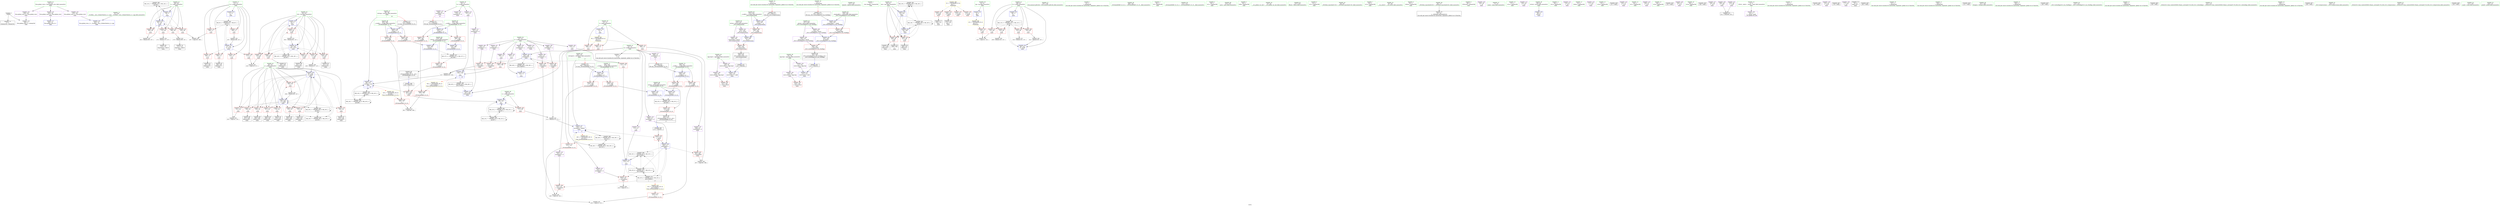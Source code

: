 digraph "SVFG" {
	label="SVFG";

	Node0x55687db0bb00 [shape=record,color=grey,label="{NodeID: 0\nNullPtr}"];
	Node0x55687db0bb00 -> Node0x55687db36b30[style=solid];
	Node0x55687db0bb00 -> Node0x55687db39550[style=solid];
	Node0x55687db58840 [shape=record,color=black,label="{NodeID: 360\nMR_14V_2 = PHI(MR_14V_4, MR_14V_1, )\npts\{89 \}\n}"];
	Node0x55687db58840 -> Node0x55687db39a60[style=dashed];
	Node0x55687db38010 [shape=record,color=red,label="{NodeID: 194\n277\<--274\n\<--call59\nmain\n}"];
	Node0x55687db38010 -> Node0x55687db423c0[style=solid];
	Node0x55687db35050 [shape=record,color=purple,label="{NodeID: 111\n197\<--19\narrayidx28\<--b\nmain\n}"];
	Node0x55687db35050 -> Node0x55687db39da0[style=solid];
	Node0x55687db33200 [shape=record,color=green,label="{NodeID: 28\n13\<--14\nl\<--l_field_insensitive\nGlob }"];
	Node0x55687db33200 -> Node0x55687db3bb00[style=solid];
	Node0x55687db33200 -> Node0x55687db3bbd0[style=solid];
	Node0x55687db33200 -> Node0x55687db3bca0[style=solid];
	Node0x55687db33200 -> Node0x55687db39250[style=solid];
	Node0x55687db7c2f0 [shape=record,color=black,label="{NodeID: 471\n377 = PHI(248, )\n0th arg _ZSt3minIiERKT_S2_S2_ }"];
	Node0x55687db7c2f0 -> Node0x55687db42b10[style=solid];
	Node0x55687db397f0 [shape=record,color=blue,label="{NodeID: 222\n128\<--124\ncoerce.dive7\<--call6\nmain\n}"];
	Node0x55687db397f0 -> Node0x55687db3d6a0[style=dashed];
	Node0x55687db3b210 [shape=record,color=purple,label="{NodeID: 139\n342\<--337\n_M_mask\<--retval\n_ZSt11setiosflagsSt13_Ios_Fmtflags\n}"];
	Node0x55687db3b210 -> Node0x55687db428a0[style=solid];
	Node0x55687db35c10 [shape=record,color=green,label="{NodeID: 56\n157\<--158\nfprintf\<--fprintf_field_insensitive\n}"];
	Node0x55687db65b90 [shape=record,color=yellow,style=double,label="{NodeID: 416\n32V_1 = ENCHI(MR_32V_0)\npts\{250000 \}\nFun[_ZSt3maxIiERKT_S2_S2_]}"];
	Node0x55687db65b90 -> Node0x55687db38eb0[style=dashed];
	Node0x55687db47e30 [shape=record,color=grey,label="{NodeID: 333\n187 = Binary(186, 147, )\n}"];
	Node0x55687db47e30 -> Node0x55687db39c00[style=solid];
	Node0x55687db42d80 [shape=record,color=blue,label="{NodeID: 250\n379\<--396\nretval\<--\n_ZSt3minIiERKT_S2_S2_\n}"];
	Node0x55687db42d80 -> Node0x55687db57940[style=dashed];
	Node0x55687db3c8d0 [shape=record,color=red,label="{NodeID: 167\n216\<--92\n\<--i29\nmain\n}"];
	Node0x55687db3c8d0 -> Node0x55687db48bb0[style=solid];
	Node0x55687db374b0 [shape=record,color=black,label="{NodeID: 84\n236\<--235\nidxprom39\<--\nmain\n}"];
	Node0x55687db319e0 [shape=record,color=green,label="{NodeID: 1\n7\<--1\n__dso_handle\<--dummyObj\nGlob }"];
	Node0x55687db58d40 [shape=record,color=black,label="{NodeID: 361\nMR_16V_2 = PHI(MR_16V_8, MR_16V_1, )\npts\{91 \}\n}"];
	Node0x55687db58d40 -> Node0x55687db41e10[style=dashed];
	Node0x55687db380e0 [shape=record,color=red,label="{NodeID: 195\n285\<--284\n\<--arrayidx63\nmain\n}"];
	Node0x55687db380e0 -> Node0x55687db485b0[style=solid];
	Node0x55687db35120 [shape=record,color=purple,label="{NodeID: 112\n201\<--19\n\<--b\nmain\n}"];
	Node0x55687db35120 -> Node0x55687db41d40[style=solid];
	Node0x55687db33300 [shape=record,color=green,label="{NodeID: 29\n15\<--18\na\<--a_field_insensitive\nGlob }"];
	Node0x55687db33300 -> Node0x55687db34830[style=solid];
	Node0x55687db33300 -> Node0x55687db34900[style=solid];
	Node0x55687db33300 -> Node0x55687db349d0[style=solid];
	Node0x55687db33300 -> Node0x55687db34aa0[style=solid];
	Node0x55687db33300 -> Node0x55687db34b70[style=solid];
	Node0x55687db33300 -> Node0x55687db34c40[style=solid];
	Node0x55687db33300 -> Node0x55687db34d10[style=solid];
	Node0x55687db33300 -> Node0x55687db34de0[style=solid];
	Node0x55687db33300 -> Node0x55687db34eb0[style=solid];
	Node0x55687db7c430 [shape=record,color=black,label="{NodeID: 472\n378 = PHI(98, )\n1st arg _ZSt3minIiERKT_S2_S2_ }"];
	Node0x55687db7c430 -> Node0x55687db42be0[style=solid];
	Node0x55687db3fc30 [shape=record,color=yellow,style=double,label="{NodeID: 389\n2V_1 = ENCHI(MR_2V_0)\npts\{1 \}\nFun[main]}"];
	Node0x55687db3fc30 -> Node0x55687db3bd70[style=dashed];
	Node0x55687db3fc30 -> Node0x55687db3be40[style=dashed];
	Node0x55687db3fc30 -> Node0x55687db3bf10[style=dashed];
	Node0x55687db3fc30 -> Node0x55687db3bfe0[style=dashed];
	Node0x55687db398c0 [shape=record,color=blue,label="{NodeID: 223\n86\<--9\nii\<--\nmain\n}"];
	Node0x55687db398c0 -> Node0x55687db58340[style=dashed];
	Node0x55687db3b2e0 [shape=record,color=purple,label="{NodeID: 140\n345\<--337\ncoerce.dive\<--retval\n_ZSt11setiosflagsSt13_Ios_Fmtflags\n}"];
	Node0x55687db3b2e0 -> Node0x55687db38280[style=solid];
	Node0x55687db35d10 [shape=record,color=green,label="{NodeID: 57\n207\<--208\nllvm.memset.p0i8.i64\<--llvm.memset.p0i8.i64_field_insensitive\n}"];
	Node0x55687db47fb0 [shape=record,color=grey,label="{NodeID: 334\n167 = cmp(165, 166, )\n}"];
	Node0x55687db42e50 [shape=record,color=blue,label="{NodeID: 251\n406\<--402\n__a.addr\<--__a\n_ZSt3maxIiERKT_S2_S2_\n}"];
	Node0x55687db42e50 -> Node0x55687db38b70[style=dashed];
	Node0x55687db42e50 -> Node0x55687db38c40[style=dashed];
	Node0x55687db3c9a0 [shape=record,color=red,label="{NodeID: 168\n220\<--92\n\<--i29\nmain\n}"];
	Node0x55687db3c9a0 -> Node0x55687db373e0[style=solid];
	Node0x55687db37580 [shape=record,color=black,label="{NodeID: 85\n240\<--239\nidxprom41\<--\nmain\n}"];
	Node0x55687db31a70 [shape=record,color=green,label="{NodeID: 2\n9\<--1\n\<--dummyObj\nCan only get source location for instruction, argument, global var or function.}"];
	Node0x55687db59240 [shape=record,color=black,label="{NodeID: 362\nMR_18V_2 = PHI(MR_18V_4, MR_18V_1, )\npts\{93 \}\n}"];
	Node0x55687db59240 -> Node0x55687db41fb0[style=dashed];
	Node0x55687db381b0 [shape=record,color=red,label="{NodeID: 196\n343\<--339\n\<--__mask.addr\n_ZSt11setiosflagsSt13_Ios_Fmtflags\n}"];
	Node0x55687db381b0 -> Node0x55687db428a0[style=solid];
	Node0x55687db351f0 [shape=record,color=purple,label="{NodeID: 113\n248\<--19\narrayidx47\<--b\nmain\n|{<s0>16}}"];
	Node0x55687db351f0:s0 -> Node0x55687db7c2f0[style=solid,color=red];
	Node0x55687db33400 [shape=record,color=green,label="{NodeID: 30\n19\<--21\nb\<--b_field_insensitive\nGlob }"];
	Node0x55687db33400 -> Node0x55687db34f80[style=solid];
	Node0x55687db33400 -> Node0x55687db35050[style=solid];
	Node0x55687db33400 -> Node0x55687db35120[style=solid];
	Node0x55687db33400 -> Node0x55687db351f0[style=solid];
	Node0x55687db7c570 [shape=record,color=black,label="{NodeID: 473\n402 = PHI(266, )\n0th arg _ZSt3maxIiERKT_S2_S2_ }"];
	Node0x55687db7c570 -> Node0x55687db42e50[style=solid];
	Node0x55687db63c70 [shape=record,color=yellow,style=double,label="{NodeID: 390\n4V_1 = ENCHI(MR_4V_0)\npts\{10 \}\nFun[main]}"];
	Node0x55687db63c70 -> Node0x55687db3b550[style=dashed];
	Node0x55687db39990 [shape=record,color=blue,label="{NodeID: 224\n161\<--9\n\<--\nmain\n}"];
	Node0x55687db39990 -> Node0x55687db39cd0[style=dashed];
	Node0x55687db3b3b0 [shape=record,color=purple,label="{NodeID: 141\n355\<--350\n_M_n\<--retval\n_ZSt12setprecisioni\n}"];
	Node0x55687db3b3b0 -> Node0x55687db42a40[style=solid];
	Node0x55687db35e10 [shape=record,color=green,label="{NodeID: 58\n260\<--261\n_ZSt3minIiERKT_S2_S2_\<--_ZSt3minIiERKT_S2_S2__field_insensitive\n}"];
	Node0x55687db48130 [shape=record,color=grey,label="{NodeID: 335\n233 = cmp(231, 232, )\n}"];
	Node0x55687db42f20 [shape=record,color=blue,label="{NodeID: 252\n408\<--403\n__b.addr\<--__b\n_ZSt3maxIiERKT_S2_S2_\n}"];
	Node0x55687db42f20 -> Node0x55687db38d10[style=dashed];
	Node0x55687db42f20 -> Node0x55687db38de0[style=dashed];
	Node0x55687db3ca70 [shape=record,color=red,label="{NodeID: 169\n227\<--92\n\<--i29\nmain\n}"];
	Node0x55687db3ca70 -> Node0x55687db47830[style=solid];
	Node0x55687db37650 [shape=record,color=black,label="{NodeID: 86\n247\<--246\nidxprom46\<--\nmain\n}"];
	Node0x55687db31400 [shape=record,color=green,label="{NodeID: 3\n26\<--1\n.str\<--dummyObj\nGlob }"];
	Node0x55687db59740 [shape=record,color=black,label="{NodeID: 363\nMR_20V_2 = PHI(MR_20V_8, MR_20V_1, )\npts\{95 \}\n}"];
	Node0x55687db59740 -> Node0x55687db42080[style=dashed];
	Node0x55687db59740 -> Node0x55687db59740[style=dashed];
	Node0x55687db59740 -> Node0x55687db5f640[style=dashed];
	Node0x55687db38280 [shape=record,color=red,label="{NodeID: 197\n346\<--345\n\<--coerce.dive\n_ZSt11setiosflagsSt13_Ios_Fmtflags\n}"];
	Node0x55687db38280 -> Node0x55687db34420[style=solid];
	Node0x55687db352c0 [shape=record,color=purple,label="{NodeID: 114\n212\<--22\n\<--d\nmain\n}"];
	Node0x55687db352c0 -> Node0x55687db41ee0[style=solid];
	Node0x55687db33500 [shape=record,color=green,label="{NodeID: 31\n22\<--25\nd\<--d_field_insensitive\nGlob }"];
	Node0x55687db33500 -> Node0x55687db36d00[style=solid];
	Node0x55687db33500 -> Node0x55687db352c0[style=solid];
	Node0x55687db33500 -> Node0x55687db35390[style=solid];
	Node0x55687db33500 -> Node0x55687db39ed0[style=solid];
	Node0x55687db33500 -> Node0x55687db39fa0[style=solid];
	Node0x55687db33500 -> Node0x55687db3a070[style=solid];
	Node0x55687db33500 -> Node0x55687db3a140[style=solid];
	Node0x55687db7c6b0 [shape=record,color=black,label="{NodeID: 474\n403 = PHI(100, )\n1st arg _ZSt3maxIiERKT_S2_S2_ }"];
	Node0x55687db7c6b0 -> Node0x55687db42f20[style=solid];
	Node0x55687db39a60 [shape=record,color=blue,label="{NodeID: 225\n88\<--9\ni\<--\nmain\n}"];
	Node0x55687db39a60 -> Node0x55687db3c3f0[style=dashed];
	Node0x55687db39a60 -> Node0x55687db3c4c0[style=dashed];
	Node0x55687db39a60 -> Node0x55687db3c590[style=dashed];
	Node0x55687db39a60 -> Node0x55687db3c660[style=dashed];
	Node0x55687db39a60 -> Node0x55687db39b30[style=dashed];
	Node0x55687db39a60 -> Node0x55687db58840[style=dashed];
	Node0x55687db3b480 [shape=record,color=purple,label="{NodeID: 142\n358\<--350\ncoerce.dive\<--retval\n_ZSt12setprecisioni\n}"];
	Node0x55687db3b480 -> Node0x55687db38420[style=solid];
	Node0x55687db35f10 [shape=record,color=green,label="{NodeID: 59\n275\<--276\n_ZSt3maxIiERKT_S2_S2_\<--_ZSt3maxIiERKT_S2_S2__field_insensitive\n}"];
	Node0x55687db482b0 [shape=record,color=grey,label="{NodeID: 336\n143 = cmp(141, 142, )\n}"];
	Node0x55687db42ff0 [shape=record,color=blue,label="{NodeID: 253\n404\<--418\nretval\<--\n_ZSt3maxIiERKT_S2_S2_\n}"];
	Node0x55687db42ff0 -> Node0x55687db56b40[style=dashed];
	Node0x55687db3cb40 [shape=record,color=red,label="{NodeID: 170\n239\<--92\n\<--i29\nmain\n}"];
	Node0x55687db3cb40 -> Node0x55687db37580[style=solid];
	Node0x55687db37720 [shape=record,color=black,label="{NodeID: 87\n250\<--249\nidxprom48\<--\nmain\n}"];
	Node0x55687db31490 [shape=record,color=green,label="{NodeID: 4\n28\<--1\n.str.1\<--dummyObj\nGlob }"];
	Node0x55687db59c40 [shape=record,color=black,label="{NodeID: 364\nMR_22V_2 = PHI(MR_22V_8, MR_22V_1, )\npts\{97 \}\n}"];
	Node0x55687db59c40 -> Node0x55687db42220[style=dashed];
	Node0x55687db59c40 -> Node0x55687db59c40[style=dashed];
	Node0x55687db59c40 -> Node0x55687db5fb40[style=dashed];
	Node0x55687db38350 [shape=record,color=red,label="{NodeID: 198\n356\<--352\n\<--__n.addr\n_ZSt12setprecisioni\n}"];
	Node0x55687db38350 -> Node0x55687db42a40[style=solid];
	Node0x55687db35390 [shape=record,color=purple,label="{NodeID: 115\n222\<--22\narrayidx34\<--d\nmain\n}"];
	Node0x55687db35390 -> Node0x55687db3d910[style=solid];
	Node0x55687db33600 [shape=record,color=green,label="{NodeID: 32\n50\<--54\nllvm.global_ctors\<--llvm.global_ctors_field_insensitive\nGlob }"];
	Node0x55687db33600 -> Node0x55687db3abd0[style=solid];
	Node0x55687db33600 -> Node0x55687db3acd0[style=solid];
	Node0x55687db33600 -> Node0x55687db3add0[style=solid];
	Node0x55687db7c7f0 [shape=record,color=black,label="{NodeID: 475\n336 = PHI(114, )\n0th arg _ZSt11setiosflagsSt13_Ios_Fmtflags }"];
	Node0x55687db7c7f0 -> Node0x55687db427d0[style=solid];
	Node0x55687db63e30 [shape=record,color=yellow,style=double,label="{NodeID: 392\n8V_1 = ENCHI(MR_8V_0)\npts\{14 \}\nFun[main]}"];
	Node0x55687db63e30 -> Node0x55687db3bb00[style=dashed];
	Node0x55687db63e30 -> Node0x55687db3bbd0[style=dashed];
	Node0x55687db63e30 -> Node0x55687db3bca0[style=dashed];
	Node0x55687db39b30 [shape=record,color=blue,label="{NodeID: 226\n88\<--181\ni\<--inc\nmain\n}"];
	Node0x55687db39b30 -> Node0x55687db3c3f0[style=dashed];
	Node0x55687db39b30 -> Node0x55687db3c4c0[style=dashed];
	Node0x55687db39b30 -> Node0x55687db3c590[style=dashed];
	Node0x55687db39b30 -> Node0x55687db3c660[style=dashed];
	Node0x55687db39b30 -> Node0x55687db39b30[style=dashed];
	Node0x55687db39b30 -> Node0x55687db58840[style=dashed];
	Node0x55687db3b550 [shape=record,color=red,label="{NodeID: 143\n142\<--8\n\<--qq\nmain\n}"];
	Node0x55687db3b550 -> Node0x55687db482b0[style=solid];
	Node0x55687db36010 [shape=record,color=green,label="{NodeID: 60\n313\<--314\nputs\<--puts_field_insensitive\n}"];
	Node0x55687db48430 [shape=record,color=grey,label="{NodeID: 337\n391 = cmp(388, 390, )\n}"];
	Node0x55687db430c0 [shape=record,color=blue,label="{NodeID: 254\n404\<--421\nretval\<--\n_ZSt3maxIiERKT_S2_S2_\n}"];
	Node0x55687db430c0 -> Node0x55687db56b40[style=dashed];
	Node0x55687db3cc10 [shape=record,color=red,label="{NodeID: 171\n253\<--92\n\<--i29\nmain\n}"];
	Node0x55687db3cc10 -> Node0x55687db377f0[style=solid];
	Node0x55687db377f0 [shape=record,color=black,label="{NodeID: 88\n254\<--253\nidxprom50\<--\nmain\n}"];
	Node0x55687db31520 [shape=record,color=green,label="{NodeID: 5\n30\<--1\nstdin\<--dummyObj\nGlob }"];
	Node0x55687db5a140 [shape=record,color=black,label="{NodeID: 365\nMR_24V_2 = PHI(MR_24V_8, MR_24V_1, )\npts\{99 \}\n}"];
	Node0x55687db5a140 -> Node0x55687db42150[style=dashed];
	Node0x55687db5a140 -> Node0x55687db5a140[style=dashed];
	Node0x55687db5a140 -> Node0x55687db3e130[style=dashed];
	Node0x55687db38420 [shape=record,color=red,label="{NodeID: 199\n359\<--358\n\<--coerce.dive\n_ZSt12setprecisioni\n}"];
	Node0x55687db38420 -> Node0x55687db344f0[style=solid];
	Node0x55687db39ed0 [shape=record,color=purple,label="{NodeID: 116\n241\<--22\narrayidx42\<--d\nmain\n}"];
	Node0x55687db39ed0 -> Node0x55687db3dab0[style=solid];
	Node0x55687db33700 [shape=record,color=green,label="{NodeID: 33\n55\<--56\n__cxx_global_var_init\<--__cxx_global_var_init_field_insensitive\n}"];
	Node0x55687db39c00 [shape=record,color=blue,label="{NodeID: 227\n11\<--187\nn\<--inc24\nmain\n}"];
	Node0x55687db39c00 -> Node0x55687db3b7c0[style=dashed];
	Node0x55687db39c00 -> Node0x55687db3b890[style=dashed];
	Node0x55687db39c00 -> Node0x55687db3b960[style=dashed];
	Node0x55687db39c00 -> Node0x55687db3ba30[style=dashed];
	Node0x55687db39c00 -> Node0x55687db57e40[style=dashed];
	Node0x55687db3b620 [shape=record,color=red,label="{NodeID: 144\n166\<--11\n\<--n\nmain\n}"];
	Node0x55687db3b620 -> Node0x55687db47fb0[style=solid];
	Node0x55687db36110 [shape=record,color=green,label="{NodeID: 61\n317\<--318\nfflush\<--fflush_field_insensitive\n}"];
	Node0x55687db485b0 [shape=record,color=grey,label="{NodeID: 338\n287 = cmp(285, 286, )\n}"];
	Node0x55687db3cce0 [shape=record,color=red,label="{NodeID: 172\n302\<--92\n\<--i29\nmain\n}"];
	Node0x55687db3cce0 -> Node0x55687db46db0[style=solid];
	Node0x55687db378c0 [shape=record,color=black,label="{NodeID: 89\n265\<--264\nidxprom53\<--\nmain\n}"];
	Node0x55687db315b0 [shape=record,color=green,label="{NodeID: 6\n31\<--1\n.str.2\<--dummyObj\nGlob }"];
	Node0x55687db5a640 [shape=record,color=black,label="{NodeID: 366\nMR_26V_2 = PHI(MR_26V_8, MR_26V_1, )\npts\{101 \}\n}"];
	Node0x55687db5a640 -> Node0x55687db422f0[style=dashed];
	Node0x55687db5a640 -> Node0x55687db5a640[style=dashed];
	Node0x55687db5a640 -> Node0x55687db3e630[style=dashed];
	Node0x55687db384f0 [shape=record,color=red,label="{NodeID: 200\n399\<--379\n\<--retval\n_ZSt3minIiERKT_S2_S2_\n}"];
	Node0x55687db384f0 -> Node0x55687db345c0[style=solid];
	Node0x55687db39fa0 [shape=record,color=purple,label="{NodeID: 117\n266\<--22\narrayidx54\<--d\nmain\n|{<s0>17}}"];
	Node0x55687db39fa0:s0 -> Node0x55687db7c570[style=solid,color=red];
	Node0x55687db33800 [shape=record,color=green,label="{NodeID: 34\n59\<--60\n_ZNSt8ios_base4InitC1Ev\<--_ZNSt8ios_base4InitC1Ev_field_insensitive\n}"];
	Node0x55687db39cd0 [shape=record,color=blue,label="{NodeID: 228\n192\<--189\narrayidx26\<--\nmain\n}"];
	Node0x55687db39cd0 -> Node0x55687db3d770[style=dashed];
	Node0x55687db39cd0 -> Node0x55687db3d840[style=dashed];
	Node0x55687db39cd0 -> Node0x55687db3d9e0[style=dashed];
	Node0x55687db39cd0 -> Node0x55687db3db80[style=dashed];
	Node0x55687db39cd0 -> Node0x55687db3dc50[style=dashed];
	Node0x55687db39cd0 -> Node0x55687db37f40[style=dashed];
	Node0x55687db39cd0 -> Node0x55687db5ab40[style=dashed];
	Node0x55687db3b6f0 [shape=record,color=red,label="{NodeID: 145\n186\<--11\n\<--n\nmain\n}"];
	Node0x55687db3b6f0 -> Node0x55687db47e30[style=solid];
	Node0x55687db36210 [shape=record,color=green,label="{NodeID: 62\n337\<--338\nretval\<--retval_field_insensitive\n_ZSt11setiosflagsSt13_Ios_Fmtflags\n}"];
	Node0x55687db36210 -> Node0x55687db3b210[style=solid];
	Node0x55687db36210 -> Node0x55687db3b2e0[style=solid];
	Node0x55687db48730 [shape=record,color=grey,label="{NodeID: 339\n243 = cmp(238, 242, )\n}"];
	Node0x55687db3cdb0 [shape=record,color=red,label="{NodeID: 173\n231\<--94\n\<--j\nmain\n}"];
	Node0x55687db3cdb0 -> Node0x55687db48130[style=solid];
	Node0x55687db37990 [shape=record,color=black,label="{NodeID: 90\n268\<--267\nidxprom56\<--\nmain\n}"];
	Node0x55687db31f70 [shape=record,color=green,label="{NodeID: 7\n33\<--1\n.str.3\<--dummyObj\nGlob }"];
	Node0x55687db5ab40 [shape=record,color=black,label="{NodeID: 367\nMR_28V_2 = PHI(MR_28V_4, MR_28V_1, )\npts\{180000 \}\n}"];
	Node0x55687db5ab40 -> Node0x55687db39990[style=dashed];
	Node0x55687db385c0 [shape=record,color=red,label="{NodeID: 201\n389\<--381\n\<--__a.addr\n_ZSt3minIiERKT_S2_S2_\n}"];
	Node0x55687db385c0 -> Node0x55687db389d0[style=solid];
	Node0x55687db3a070 [shape=record,color=purple,label="{NodeID: 118\n280\<--22\narrayidx61\<--d\nmain\n}"];
	Node0x55687db3a070 -> Node0x55687db423c0[style=solid];
	Node0x55687db33900 [shape=record,color=green,label="{NodeID: 35\n65\<--66\n__cxa_atexit\<--__cxa_atexit_field_insensitive\n}"];
	Node0x55687db39da0 [shape=record,color=blue,label="{NodeID: 229\n197\<--194\narrayidx28\<--\nmain\n}"];
	Node0x55687db39da0 -> Node0x55687db41d40[style=dashed];
	Node0x55687db3b7c0 [shape=record,color=red,label="{NodeID: 146\n190\<--11\n\<--n\nmain\n}"];
	Node0x55687db3b7c0 -> Node0x55687db37240[style=solid];
	Node0x55687db362e0 [shape=record,color=green,label="{NodeID: 63\n339\<--340\n__mask.addr\<--__mask.addr_field_insensitive\n_ZSt11setiosflagsSt13_Ios_Fmtflags\n}"];
	Node0x55687db362e0 -> Node0x55687db381b0[style=solid];
	Node0x55687db362e0 -> Node0x55687db427d0[style=solid];
	Node0x55687db488b0 [shape=record,color=grey,label="{NodeID: 340\n224 = cmp(223, 9, )\n}"];
	Node0x55687db3ce80 [shape=record,color=red,label="{NodeID: 174\n235\<--94\n\<--j\nmain\n}"];
	Node0x55687db3ce80 -> Node0x55687db374b0[style=solid];
	Node0x55687db37a60 [shape=record,color=black,label="{NodeID: 91\n279\<--278\nidxprom60\<--\nmain\n}"];
	Node0x55687db32000 [shape=record,color=green,label="{NodeID: 8\n35\<--1\nstdout\<--dummyObj\nGlob }"];
	Node0x55687db5b040 [shape=record,color=black,label="{NodeID: 368\nMR_30V_2 = PHI(MR_30V_4, MR_30V_1, )\npts\{210000 \}\n}"];
	Node0x55687db5b040 -> Node0x55687db39da0[style=dashed];
	Node0x55687db38690 [shape=record,color=red,label="{NodeID: 202\n396\<--381\n\<--__a.addr\n_ZSt3minIiERKT_S2_S2_\n}"];
	Node0x55687db38690 -> Node0x55687db42d80[style=solid];
	Node0x55687db3a140 [shape=record,color=purple,label="{NodeID: 119\n284\<--22\narrayidx63\<--d\nmain\n}"];
	Node0x55687db3a140 -> Node0x55687db380e0[style=solid];
	Node0x55687db33a00 [shape=record,color=green,label="{NodeID: 36\n64\<--70\n_ZNSt8ios_base4InitD1Ev\<--_ZNSt8ios_base4InitD1Ev_field_insensitive\n}"];
	Node0x55687db33a00 -> Node0x55687db36e00[style=solid];
	Node0x55687db41d40 [shape=record,color=blue,label="{NodeID: 230\n201\<--200\n\<--\nmain\n|{|<s2>16}}"];
	Node0x55687db41d40 -> Node0x55687db37e70[style=dashed];
	Node0x55687db41d40 -> Node0x55687db5b040[style=dashed];
	Node0x55687db41d40:s2 -> Node0x55687db57690[style=dashed,color=red];
	Node0x55687db3b890 [shape=record,color=red,label="{NodeID: 147\n195\<--11\n\<--n\nmain\n}"];
	Node0x55687db3b890 -> Node0x55687db37310[style=solid];
	Node0x55687db363b0 [shape=record,color=green,label="{NodeID: 64\n350\<--351\nretval\<--retval_field_insensitive\n_ZSt12setprecisioni\n}"];
	Node0x55687db363b0 -> Node0x55687db3b3b0[style=solid];
	Node0x55687db363b0 -> Node0x55687db3b480[style=solid];
	Node0x55687db48a30 [shape=record,color=grey,label="{NodeID: 341\n416 = cmp(413, 415, )\n}"];
	Node0x55687db3cf50 [shape=record,color=red,label="{NodeID: 175\n246\<--94\n\<--j\nmain\n}"];
	Node0x55687db3cf50 -> Node0x55687db37650[style=solid];
	Node0x55687db37b30 [shape=record,color=black,label="{NodeID: 92\n283\<--282\nidxprom62\<--\nmain\n}"];
	Node0x55687db32090 [shape=record,color=green,label="{NodeID: 9\n36\<--1\n_ZSt4cout\<--dummyObj\nGlob }"];
	Node0x55687db5b540 [shape=record,color=black,label="{NodeID: 369\nMR_32V_2 = PHI(MR_32V_9, MR_32V_1, )\npts\{250000 \}\n}"];
	Node0x55687db5b540 -> Node0x55687db41ee0[style=dashed];
	Node0x55687db38760 [shape=record,color=red,label="{NodeID: 203\n387\<--383\n\<--__b.addr\n_ZSt3minIiERKT_S2_S2_\n}"];
	Node0x55687db38760 -> Node0x55687db38900[style=solid];
	Node0x55687db3a210 [shape=record,color=purple,label="{NodeID: 120\n104\<--26\n\<--.str\nmain\n}"];
	Node0x55687db33b00 [shape=record,color=green,label="{NodeID: 37\n77\<--78\nmain\<--main_field_insensitive\n}"];
	Node0x55687db41e10 [shape=record,color=blue,label="{NodeID: 231\n90\<--204\nans\<--\nmain\n}"];
	Node0x55687db41e10 -> Node0x55687db3c730[style=dashed];
	Node0x55687db41e10 -> Node0x55687db3c800[style=dashed];
	Node0x55687db41e10 -> Node0x55687db42490[style=dashed];
	Node0x55687db41e10 -> Node0x55687db58d40[style=dashed];
	Node0x55687db41e10 -> Node0x55687db5f140[style=dashed];
	Node0x55687db3b960 [shape=record,color=red,label="{NodeID: 148\n217\<--11\n\<--n\nmain\n}"];
	Node0x55687db3b960 -> Node0x55687db48bb0[style=solid];
	Node0x55687db36480 [shape=record,color=green,label="{NodeID: 65\n352\<--353\n__n.addr\<--__n.addr_field_insensitive\n_ZSt12setprecisioni\n}"];
	Node0x55687db36480 -> Node0x55687db38350[style=solid];
	Node0x55687db36480 -> Node0x55687db42970[style=solid];
	Node0x55687db48bb0 [shape=record,color=grey,label="{NodeID: 342\n218 = cmp(216, 217, )\n}"];
	Node0x55687db3d020 [shape=record,color=red,label="{NodeID: 176\n249\<--94\n\<--j\nmain\n}"];
	Node0x55687db3d020 -> Node0x55687db37720[style=solid];
	Node0x55687db37c00 [shape=record,color=black,label="{NodeID: 93\n298\<--297\ntobool70\<--\nmain\n}"];
	Node0x55687db32120 [shape=record,color=green,label="{NodeID: 10\n37\<--1\n.str.4\<--dummyObj\nGlob }"];
	Node0x55687db38830 [shape=record,color=red,label="{NodeID: 204\n393\<--383\n\<--__b.addr\n_ZSt3minIiERKT_S2_S2_\n}"];
	Node0x55687db38830 -> Node0x55687db42cb0[style=solid];
	Node0x55687db3a2e0 [shape=record,color=purple,label="{NodeID: 121\n105\<--28\n\<--.str.1\nmain\n}"];
	Node0x55687db33c00 [shape=record,color=green,label="{NodeID: 38\n80\<--81\nretval\<--retval_field_insensitive\nmain\n}"];
	Node0x55687db33c00 -> Node0x55687db39650[style=solid];
	Node0x55687db41ee0 [shape=record,color=blue,label="{NodeID: 232\n212\<--211\n\<--\nmain\n}"];
	Node0x55687db41ee0 -> Node0x55687db3d910[style=dashed];
	Node0x55687db41ee0 -> Node0x55687db5b540[style=dashed];
	Node0x55687db41ee0 -> Node0x55687db5ce40[style=dashed];
	Node0x55687db41ee0 -> Node0x55687db3eb30[style=dashed];
	Node0x55687db3ba30 [shape=record,color=red,label="{NodeID: 149\n232\<--11\n\<--n\nmain\n}"];
	Node0x55687db3ba30 -> Node0x55687db48130[style=solid];
	Node0x55687db36550 [shape=record,color=green,label="{NodeID: 66\n379\<--380\nretval\<--retval_field_insensitive\n_ZSt3minIiERKT_S2_S2_\n}"];
	Node0x55687db36550 -> Node0x55687db384f0[style=solid];
	Node0x55687db36550 -> Node0x55687db42cb0[style=solid];
	Node0x55687db36550 -> Node0x55687db42d80[style=solid];
	Node0x55687db3d0f0 [shape=record,color=red,label="{NodeID: 177\n264\<--94\n\<--j\nmain\n}"];
	Node0x55687db3d0f0 -> Node0x55687db378c0[style=solid];
	Node0x55687db37cd0 [shape=record,color=black,label="{NodeID: 94\n307\<--306\ntobool76\<--\nmain\n}"];
	Node0x55687db321b0 [shape=record,color=green,label="{NodeID: 11\n39\<--1\n.str.5\<--dummyObj\nGlob }"];
	Node0x55687db38900 [shape=record,color=red,label="{NodeID: 205\n388\<--387\n\<--\n_ZSt3minIiERKT_S2_S2_\n}"];
	Node0x55687db38900 -> Node0x55687db48430[style=solid];
	Node0x55687db3a3b0 [shape=record,color=purple,label="{NodeID: 122\n110\<--31\n\<--.str.2\nmain\n}"];
	Node0x55687db33cd0 [shape=record,color=green,label="{NodeID: 39\n82\<--83\nagg.tmp\<--agg.tmp_field_insensitive\nmain\n}"];
	Node0x55687db33cd0 -> Node0x55687db3aed0[style=solid];
	Node0x55687db33cd0 -> Node0x55687db3afa0[style=solid];
	Node0x55687db41fb0 [shape=record,color=blue,label="{NodeID: 233\n92\<--9\ni29\<--\nmain\n}"];
	Node0x55687db41fb0 -> Node0x55687db3c8d0[style=dashed];
	Node0x55687db41fb0 -> Node0x55687db3c9a0[style=dashed];
	Node0x55687db41fb0 -> Node0x55687db3ca70[style=dashed];
	Node0x55687db41fb0 -> Node0x55687db3cb40[style=dashed];
	Node0x55687db41fb0 -> Node0x55687db3cc10[style=dashed];
	Node0x55687db41fb0 -> Node0x55687db3cce0[style=dashed];
	Node0x55687db41fb0 -> Node0x55687db42630[style=dashed];
	Node0x55687db41fb0 -> Node0x55687db59240[style=dashed];
	Node0x55687db3bb00 [shape=record,color=red,label="{NodeID: 150\n189\<--13\n\<--l\nmain\n}"];
	Node0x55687db3bb00 -> Node0x55687db39cd0[style=solid];
	Node0x55687db36620 [shape=record,color=green,label="{NodeID: 67\n381\<--382\n__a.addr\<--__a.addr_field_insensitive\n_ZSt3minIiERKT_S2_S2_\n}"];
	Node0x55687db36620 -> Node0x55687db385c0[style=solid];
	Node0x55687db36620 -> Node0x55687db38690[style=solid];
	Node0x55687db36620 -> Node0x55687db42b10[style=solid];
	Node0x55687db3d1c0 [shape=record,color=red,label="{NodeID: 178\n267\<--94\n\<--j\nmain\n}"];
	Node0x55687db3d1c0 -> Node0x55687db37990[style=solid];
	Node0x55687db37da0 [shape=record,color=black,label="{NodeID: 95\n308\<--306\n\<--\nmain\n}"];
	Node0x55687db32240 [shape=record,color=green,label="{NodeID: 12\n41\<--1\nstderr\<--dummyObj\nGlob }"];
	Node0x55687db79cc0 [shape=record,color=black,label="{NodeID: 455\n113 = PHI(335, )\n}"];
	Node0x55687db79cc0 -> Node0x55687db39720[style=solid];
	Node0x55687db389d0 [shape=record,color=red,label="{NodeID: 206\n390\<--389\n\<--\n_ZSt3minIiERKT_S2_S2_\n}"];
	Node0x55687db389d0 -> Node0x55687db48430[style=solid];
	Node0x55687db3a480 [shape=record,color=purple,label="{NodeID: 123\n111\<--33\n\<--.str.3\nmain\n}"];
	Node0x55687db33da0 [shape=record,color=green,label="{NodeID: 40\n84\<--85\nagg.tmp5\<--agg.tmp5_field_insensitive\nmain\n}"];
	Node0x55687db33da0 -> Node0x55687db3b070[style=solid];
	Node0x55687db33da0 -> Node0x55687db3b140[style=solid];
	Node0x55687db42080 [shape=record,color=blue,label="{NodeID: 234\n94\<--228\nj\<--add35\nmain\n}"];
	Node0x55687db42080 -> Node0x55687db3cdb0[style=dashed];
	Node0x55687db42080 -> Node0x55687db3ce80[style=dashed];
	Node0x55687db42080 -> Node0x55687db3cf50[style=dashed];
	Node0x55687db42080 -> Node0x55687db3d020[style=dashed];
	Node0x55687db42080 -> Node0x55687db3d0f0[style=dashed];
	Node0x55687db42080 -> Node0x55687db3d1c0[style=dashed];
	Node0x55687db42080 -> Node0x55687db3d290[style=dashed];
	Node0x55687db42080 -> Node0x55687db3d360[style=dashed];
	Node0x55687db42080 -> Node0x55687db3d430[style=dashed];
	Node0x55687db42080 -> Node0x55687db42560[style=dashed];
	Node0x55687db42080 -> Node0x55687db59740[style=dashed];
	Node0x55687db42080 -> Node0x55687db5f640[style=dashed];
	Node0x55687db3bbd0 [shape=record,color=red,label="{NodeID: 151\n194\<--13\n\<--l\nmain\n}"];
	Node0x55687db3bbd0 -> Node0x55687db39da0[style=solid];
	Node0x55687db366f0 [shape=record,color=green,label="{NodeID: 68\n383\<--384\n__b.addr\<--__b.addr_field_insensitive\n_ZSt3minIiERKT_S2_S2_\n}"];
	Node0x55687db366f0 -> Node0x55687db38760[style=solid];
	Node0x55687db366f0 -> Node0x55687db38830[style=solid];
	Node0x55687db366f0 -> Node0x55687db42be0[style=solid];
	Node0x55687db3d290 [shape=record,color=red,label="{NodeID: 179\n278\<--94\n\<--j\nmain\n}"];
	Node0x55687db3d290 -> Node0x55687db37a60[style=solid];
	Node0x55687db34420 [shape=record,color=black,label="{NodeID: 96\n335\<--346\n_ZSt11setiosflagsSt13_Ios_Fmtflags_ret\<--\n_ZSt11setiosflagsSt13_Ios_Fmtflags\n|{<s0>5}}"];
	Node0x55687db34420:s0 -> Node0x55687db79cc0[style=solid,color=blue];
	Node0x55687db32300 [shape=record,color=green,label="{NodeID: 13\n42\<--1\n.str.6\<--dummyObj\nGlob }"];
	Node0x55687db79f10 [shape=record,color=black,label="{NodeID: 456\n121 = PHI()\n}"];
	Node0x55687db38aa0 [shape=record,color=red,label="{NodeID: 207\n424\<--404\n\<--retval\n_ZSt3maxIiERKT_S2_S2_\n}"];
	Node0x55687db38aa0 -> Node0x55687db34690[style=solid];
	Node0x55687db3a550 [shape=record,color=purple,label="{NodeID: 124\n135\<--37\n\<--.str.4\nmain\n}"];
	Node0x55687db33e70 [shape=record,color=green,label="{NodeID: 41\n86\<--87\nii\<--ii_field_insensitive\nmain\n}"];
	Node0x55687db33e70 -> Node0x55687db3c0b0[style=solid];
	Node0x55687db33e70 -> Node0x55687db3c180[style=solid];
	Node0x55687db33e70 -> Node0x55687db3c250[style=solid];
	Node0x55687db33e70 -> Node0x55687db3c320[style=solid];
	Node0x55687db33e70 -> Node0x55687db398c0[style=solid];
	Node0x55687db33e70 -> Node0x55687db42700[style=solid];
	Node0x55687db42150 [shape=record,color=blue,label="{NodeID: 235\n98\<--257\nref.tmp\<--sub\nmain\n|{|<s4>16}}"];
	Node0x55687db42150 -> Node0x55687db37e70[style=dashed];
	Node0x55687db42150 -> Node0x55687db42150[style=dashed];
	Node0x55687db42150 -> Node0x55687db5a140[style=dashed];
	Node0x55687db42150 -> Node0x55687db3e130[style=dashed];
	Node0x55687db42150:s4 -> Node0x55687db572e0[style=dashed,color=red];
	Node0x55687db3bca0 [shape=record,color=red,label="{NodeID: 152\n286\<--13\n\<--l\nmain\n}"];
	Node0x55687db3bca0 -> Node0x55687db485b0[style=solid];
	Node0x55687db367c0 [shape=record,color=green,label="{NodeID: 69\n404\<--405\nretval\<--retval_field_insensitive\n_ZSt3maxIiERKT_S2_S2_\n}"];
	Node0x55687db367c0 -> Node0x55687db38aa0[style=solid];
	Node0x55687db367c0 -> Node0x55687db42ff0[style=solid];
	Node0x55687db367c0 -> Node0x55687db430c0[style=solid];
	Node0x55687db3d360 [shape=record,color=red,label="{NodeID: 180\n282\<--94\n\<--j\nmain\n}"];
	Node0x55687db3d360 -> Node0x55687db37b30[style=solid];
	Node0x55687db344f0 [shape=record,color=black,label="{NodeID: 97\n348\<--359\n_ZSt12setprecisioni_ret\<--\n_ZSt12setprecisioni\n|{<s0>7}}"];
	Node0x55687db344f0:s0 -> Node0x55687db7b300[style=solid,color=blue];
	Node0x55687db32400 [shape=record,color=green,label="{NodeID: 14\n44\<--1\n.str.7\<--dummyObj\nGlob }"];
	Node0x55687db7b300 [shape=record,color=black,label="{NodeID: 457\n124 = PHI(348, )\n}"];
	Node0x55687db7b300 -> Node0x55687db397f0[style=solid];
	Node0x55687db5ce40 [shape=record,color=black,label="{NodeID: 374\nMR_32V_5 = PHI(MR_32V_6, MR_32V_4, )\npts\{250000 \}\n|{|<s5>17}}"];
	Node0x55687db5ce40 -> Node0x55687db3dab0[style=dashed];
	Node0x55687db5ce40 -> Node0x55687db38010[style=dashed];
	Node0x55687db5ce40 -> Node0x55687db423c0[style=dashed];
	Node0x55687db5ce40 -> Node0x55687db5b540[style=dashed];
	Node0x55687db5ce40 -> Node0x55687db3eb30[style=dashed];
	Node0x55687db5ce40:s5 -> Node0x55687db65b90[style=dashed,color=red];
	Node0x55687db38b70 [shape=record,color=red,label="{NodeID: 208\n412\<--406\n\<--__a.addr\n_ZSt3maxIiERKT_S2_S2_\n}"];
	Node0x55687db38b70 -> Node0x55687db38eb0[style=solid];
	Node0x55687db3a620 [shape=record,color=purple,label="{NodeID: 125\n159\<--37\n\<--.str.4\nmain\n}"];
	Node0x55687db33f40 [shape=record,color=green,label="{NodeID: 42\n88\<--89\ni\<--i_field_insensitive\nmain\n}"];
	Node0x55687db33f40 -> Node0x55687db3c3f0[style=solid];
	Node0x55687db33f40 -> Node0x55687db3c4c0[style=solid];
	Node0x55687db33f40 -> Node0x55687db3c590[style=solid];
	Node0x55687db33f40 -> Node0x55687db3c660[style=solid];
	Node0x55687db33f40 -> Node0x55687db39a60[style=solid];
	Node0x55687db33f40 -> Node0x55687db39b30[style=solid];
	Node0x55687db42220 [shape=record,color=blue,label="{NodeID: 236\n96\<--262\nz\<--\nmain\n}"];
	Node0x55687db42220 -> Node0x55687db3d500[style=dashed];
	Node0x55687db42220 -> Node0x55687db42220[style=dashed];
	Node0x55687db42220 -> Node0x55687db59c40[style=dashed];
	Node0x55687db42220 -> Node0x55687db5fb40[style=dashed];
	Node0x55687db3bd70 [shape=record,color=red,label="{NodeID: 153\n103\<--30\n\<--stdin\nmain\n}"];
	Node0x55687db3bd70 -> Node0x55687db36f00[style=solid];
	Node0x55687db36890 [shape=record,color=green,label="{NodeID: 70\n406\<--407\n__a.addr\<--__a.addr_field_insensitive\n_ZSt3maxIiERKT_S2_S2_\n}"];
	Node0x55687db36890 -> Node0x55687db38b70[style=solid];
	Node0x55687db36890 -> Node0x55687db38c40[style=solid];
	Node0x55687db36890 -> Node0x55687db42e50[style=solid];
	Node0x55687db3d430 [shape=record,color=red,label="{NodeID: 181\n293\<--94\n\<--j\nmain\n}"];
	Node0x55687db3d430 -> Node0x55687db476b0[style=solid];
	Node0x55687db345c0 [shape=record,color=black,label="{NodeID: 98\n376\<--399\n_ZSt3minIiERKT_S2_S2__ret\<--\n_ZSt3minIiERKT_S2_S2_\n|{<s0>16}}"];
	Node0x55687db345c0:s0 -> Node0x55687db7beb0[style=solid,color=blue];
	Node0x55687db32500 [shape=record,color=green,label="{NodeID: 15\n46\<--1\n.str.8\<--dummyObj\nGlob }"];
	Node0x55687db7b430 [shape=record,color=black,label="{NodeID: 458\n132 = PHI()\n}"];
	Node0x55687db38c40 [shape=record,color=red,label="{NodeID: 209\n421\<--406\n\<--__a.addr\n_ZSt3maxIiERKT_S2_S2_\n}"];
	Node0x55687db38c40 -> Node0x55687db430c0[style=solid];
	Node0x55687db3a6f0 [shape=record,color=purple,label="{NodeID: 126\n184\<--37\n\<--.str.4\nmain\n}"];
	Node0x55687db34010 [shape=record,color=green,label="{NodeID: 43\n90\<--91\nans\<--ans_field_insensitive\nmain\n}"];
	Node0x55687db34010 -> Node0x55687db3c730[style=solid];
	Node0x55687db34010 -> Node0x55687db3c800[style=solid];
	Node0x55687db34010 -> Node0x55687db41e10[style=solid];
	Node0x55687db34010 -> Node0x55687db42490[style=solid];
	Node0x55687db422f0 [shape=record,color=blue,label="{NodeID: 237\n100\<--272\nref.tmp55\<--add58\nmain\n|{|<s4>17}}"];
	Node0x55687db422f0 -> Node0x55687db38010[style=dashed];
	Node0x55687db422f0 -> Node0x55687db422f0[style=dashed];
	Node0x55687db422f0 -> Node0x55687db5a640[style=dashed];
	Node0x55687db422f0 -> Node0x55687db3e630[style=dashed];
	Node0x55687db422f0:s4 -> Node0x55687db57770[style=dashed,color=red];
	Node0x55687db3be40 [shape=record,color=red,label="{NodeID: 154\n109\<--35\n\<--stdout\nmain\n}"];
	Node0x55687db3be40 -> Node0x55687db36fd0[style=solid];
	Node0x55687db36960 [shape=record,color=green,label="{NodeID: 71\n408\<--409\n__b.addr\<--__b.addr_field_insensitive\n_ZSt3maxIiERKT_S2_S2_\n}"];
	Node0x55687db36960 -> Node0x55687db38d10[style=solid];
	Node0x55687db36960 -> Node0x55687db38de0[style=solid];
	Node0x55687db36960 -> Node0x55687db42f20[style=solid];
	Node0x55687db3d500 [shape=record,color=red,label="{NodeID: 182\n271\<--96\n\<--z\nmain\n}"];
	Node0x55687db3d500 -> Node0x55687db47b30[style=solid];
	Node0x55687db34690 [shape=record,color=black,label="{NodeID: 99\n401\<--424\n_ZSt3maxIiERKT_S2_S2__ret\<--\n_ZSt3maxIiERKT_S2_S2_\n|{<s0>17}}"];
	Node0x55687db34690:s0 -> Node0x55687db7b970[style=solid,color=blue];
	Node0x55687db32600 [shape=record,color=green,label="{NodeID: 16\n48\<--1\n.str.9\<--dummyObj\nGlob }"];
	Node0x55687db7b500 [shape=record,color=black,label="{NodeID: 459\n136 = PHI()\n}"];
	Node0x55687db38d10 [shape=record,color=red,label="{NodeID: 210\n414\<--408\n\<--__b.addr\n_ZSt3maxIiERKT_S2_S2_\n}"];
	Node0x55687db38d10 -> Node0x55687db38f80[style=solid];
	Node0x55687db3a7c0 [shape=record,color=purple,label="{NodeID: 127\n148\<--39\n\<--.str.5\nmain\n}"];
	Node0x55687db340e0 [shape=record,color=green,label="{NodeID: 44\n92\<--93\ni29\<--i29_field_insensitive\nmain\n}"];
	Node0x55687db340e0 -> Node0x55687db3c8d0[style=solid];
	Node0x55687db340e0 -> Node0x55687db3c9a0[style=solid];
	Node0x55687db340e0 -> Node0x55687db3ca70[style=solid];
	Node0x55687db340e0 -> Node0x55687db3cb40[style=solid];
	Node0x55687db340e0 -> Node0x55687db3cc10[style=solid];
	Node0x55687db340e0 -> Node0x55687db3cce0[style=solid];
	Node0x55687db340e0 -> Node0x55687db41fb0[style=solid];
	Node0x55687db340e0 -> Node0x55687db42630[style=solid];
	Node0x55687d76b730 [shape=record,color=black,label="{NodeID: 321\n311 = PHI(309, 310, )\n}"];
	Node0x55687db423c0 [shape=record,color=blue,label="{NodeID: 238\n280\<--277\narrayidx61\<--\nmain\n}"];
	Node0x55687db423c0 -> Node0x55687db380e0[style=dashed];
	Node0x55687db423c0 -> Node0x55687db5b540[style=dashed];
	Node0x55687db423c0 -> Node0x55687db5ce40[style=dashed];
	Node0x55687db423c0 -> Node0x55687db3eb30[style=dashed];
	Node0x55687db3bf10 [shape=record,color=red,label="{NodeID: 155\n315\<--35\n\<--stdout\nmain\n}"];
	Node0x55687db36a30 [shape=record,color=green,label="{NodeID: 72\n52\<--430\n_GLOBAL__sub_I_ZhukovDmitry_0_1.cpp\<--_GLOBAL__sub_I_ZhukovDmitry_0_1.cpp_field_insensitive\n}"];
	Node0x55687db36a30 -> Node0x55687db39450[style=solid];
	Node0x55687db3d5d0 [shape=record,color=red,label="{NodeID: 183\n120\<--119\n\<--coerce.dive3\nmain\n}"];
	Node0x55687db34760 [shape=record,color=purple,label="{NodeID: 100\n61\<--4\n\<--_ZStL8__ioinit\n__cxx_global_var_init\n}"];
	Node0x55687db32700 [shape=record,color=green,label="{NodeID: 17\n51\<--1\n\<--dummyObj\nCan only get source location for instruction, argument, global var or function.}"];
	Node0x55687db7b5d0 [shape=record,color=black,label="{NodeID: 460\n62 = PHI()\n}"];
	Node0x55687db38de0 [shape=record,color=red,label="{NodeID: 211\n418\<--408\n\<--__b.addr\n_ZSt3maxIiERKT_S2_S2_\n}"];
	Node0x55687db38de0 -> Node0x55687db42ff0[style=solid];
	Node0x55687db3a890 [shape=record,color=purple,label="{NodeID: 128\n155\<--42\n\<--.str.6\nmain\n}"];
	Node0x55687db341b0 [shape=record,color=green,label="{NodeID: 45\n94\<--95\nj\<--j_field_insensitive\nmain\n}"];
	Node0x55687db341b0 -> Node0x55687db3cdb0[style=solid];
	Node0x55687db341b0 -> Node0x55687db3ce80[style=solid];
	Node0x55687db341b0 -> Node0x55687db3cf50[style=solid];
	Node0x55687db341b0 -> Node0x55687db3d020[style=solid];
	Node0x55687db341b0 -> Node0x55687db3d0f0[style=solid];
	Node0x55687db341b0 -> Node0x55687db3d1c0[style=solid];
	Node0x55687db341b0 -> Node0x55687db3d290[style=solid];
	Node0x55687db341b0 -> Node0x55687db3d360[style=solid];
	Node0x55687db341b0 -> Node0x55687db3d430[style=solid];
	Node0x55687db341b0 -> Node0x55687db42080[style=solid];
	Node0x55687db341b0 -> Node0x55687db42560[style=solid];
	Node0x55687db46db0 [shape=record,color=grey,label="{NodeID: 322\n303 = Binary(302, 147, )\n}"];
	Node0x55687db46db0 -> Node0x55687db42630[style=solid];
	Node0x55687db42490 [shape=record,color=blue,label="{NodeID: 239\n90\<--290\nans\<--\nmain\n}"];
	Node0x55687db42490 -> Node0x55687db3c730[style=dashed];
	Node0x55687db42490 -> Node0x55687db3c800[style=dashed];
	Node0x55687db42490 -> Node0x55687db58d40[style=dashed];
	Node0x55687db42490 -> Node0x55687db5f140[style=dashed];
	Node0x55687db3bfe0 [shape=record,color=red,label="{NodeID: 156\n152\<--41\n\<--stderr\nmain\n}"];
	Node0x55687db36b30 [shape=record,color=black,label="{NodeID: 73\n2\<--3\ndummyVal\<--dummyVal\n}"];
	Node0x55687db3d6a0 [shape=record,color=red,label="{NodeID: 184\n131\<--130\n\<--coerce.dive8\nmain\n}"];
	Node0x55687db34830 [shape=record,color=purple,label="{NodeID: 101\n161\<--15\n\<--a\nmain\n}"];
	Node0x55687db34830 -> Node0x55687db39990[style=solid];
	Node0x55687db32800 [shape=record,color=green,label="{NodeID: 18\n114\<--1\n\<--dummyObj\nCan only get source location for instruction, argument, global var or function.|{<s0>5}}"];
	Node0x55687db32800:s0 -> Node0x55687db7c7f0[style=solid,color=red];
	Node0x55687db7b6a0 [shape=record,color=black,label="{NodeID: 461\n178 = PHI()\n}"];
	Node0x55687db38eb0 [shape=record,color=red,label="{NodeID: 212\n413\<--412\n\<--\n_ZSt3maxIiERKT_S2_S2_\n}"];
	Node0x55687db38eb0 -> Node0x55687db48a30[style=solid];
	Node0x55687db3a960 [shape=record,color=purple,label="{NodeID: 129\n177\<--44\n\<--.str.7\nmain\n}"];
	Node0x55687db34280 [shape=record,color=green,label="{NodeID: 46\n96\<--97\nz\<--z_field_insensitive\nmain\n}"];
	Node0x55687db34280 -> Node0x55687db3d500[style=solid];
	Node0x55687db34280 -> Node0x55687db42220[style=solid];
	Node0x55687db46f30 [shape=record,color=grey,label="{NodeID: 323\n257 = Binary(252, 256, )\n}"];
	Node0x55687db46f30 -> Node0x55687db42150[style=solid];
	Node0x55687db42560 [shape=record,color=blue,label="{NodeID: 240\n94\<--294\nj\<--inc68\nmain\n}"];
	Node0x55687db42560 -> Node0x55687db3cdb0[style=dashed];
	Node0x55687db42560 -> Node0x55687db3ce80[style=dashed];
	Node0x55687db42560 -> Node0x55687db3cf50[style=dashed];
	Node0x55687db42560 -> Node0x55687db3d020[style=dashed];
	Node0x55687db42560 -> Node0x55687db3d0f0[style=dashed];
	Node0x55687db42560 -> Node0x55687db3d1c0[style=dashed];
	Node0x55687db42560 -> Node0x55687db3d290[style=dashed];
	Node0x55687db42560 -> Node0x55687db3d360[style=dashed];
	Node0x55687db42560 -> Node0x55687db3d430[style=dashed];
	Node0x55687db42560 -> Node0x55687db42560[style=dashed];
	Node0x55687db42560 -> Node0x55687db59740[style=dashed];
	Node0x55687db42560 -> Node0x55687db5f640[style=dashed];
	Node0x55687db3c0b0 [shape=record,color=red,label="{NodeID: 157\n141\<--86\n\<--ii\nmain\n}"];
	Node0x55687db3c0b0 -> Node0x55687db482b0[style=solid];
	Node0x55687db36c30 [shape=record,color=black,label="{NodeID: 74\n79\<--9\nmain_ret\<--\nmain\n}"];
	Node0x55687db3d770 [shape=record,color=red,label="{NodeID: 185\n200\<--199\n\<--\nmain\n}"];
	Node0x55687db3d770 -> Node0x55687db41d40[style=solid];
	Node0x55687db34900 [shape=record,color=purple,label="{NodeID: 102\n172\<--15\narrayidx\<--a\nmain\n}"];
	Node0x55687db32900 [shape=record,color=green,label="{NodeID: 19\n125\<--1\n\<--dummyObj\nCan only get source location for instruction, argument, global var or function.|{<s0>7}}"];
	Node0x55687db32900:s0 -> Node0x55687db7c180[style=solid,color=red];
	Node0x55687db7b8a0 [shape=record,color=black,label="{NodeID: 462\n185 = PHI()\n}"];
	Node0x55687db38f80 [shape=record,color=red,label="{NodeID: 213\n415\<--414\n\<--\n_ZSt3maxIiERKT_S2_S2_\n}"];
	Node0x55687db38f80 -> Node0x55687db48a30[style=solid];
	Node0x55687db3aa30 [shape=record,color=purple,label="{NodeID: 130\n309\<--46\n\<--.str.8\nmain\n}"];
	Node0x55687db3aa30 -> Node0x55687d76b730[style=solid];
	Node0x55687db34350 [shape=record,color=green,label="{NodeID: 47\n98\<--99\nref.tmp\<--ref.tmp_field_insensitive\nmain\n|{|<s1>16}}"];
	Node0x55687db34350 -> Node0x55687db42150[style=solid];
	Node0x55687db34350:s1 -> Node0x55687db7c430[style=solid,color=red];
	Node0x55687db572e0 [shape=record,color=yellow,style=double,label="{NodeID: 407\n24V_1 = ENCHI(MR_24V_0)\npts\{99 \}\nFun[_ZSt3minIiERKT_S2_S2_]}"];
	Node0x55687db572e0 -> Node0x55687db38900[style=dashed];
	Node0x55687db470b0 [shape=record,color=grey,label="{NodeID: 324\n174 = Binary(173, 147, )\n}"];
	Node0x55687db470b0 -> Node0x55687db37170[style=solid];
	Node0x55687db42630 [shape=record,color=blue,label="{NodeID: 241\n92\<--303\ni29\<--inc74\nmain\n}"];
	Node0x55687db42630 -> Node0x55687db3c8d0[style=dashed];
	Node0x55687db42630 -> Node0x55687db3c9a0[style=dashed];
	Node0x55687db42630 -> Node0x55687db3ca70[style=dashed];
	Node0x55687db42630 -> Node0x55687db3cb40[style=dashed];
	Node0x55687db42630 -> Node0x55687db3cc10[style=dashed];
	Node0x55687db42630 -> Node0x55687db3cce0[style=dashed];
	Node0x55687db42630 -> Node0x55687db42630[style=dashed];
	Node0x55687db42630 -> Node0x55687db59240[style=dashed];
	Node0x55687db3c180 [shape=record,color=red,label="{NodeID: 158\n145\<--86\n\<--ii\nmain\n}"];
	Node0x55687db3c180 -> Node0x55687db473b0[style=solid];
	Node0x55687db36d00 [shape=record,color=black,label="{NodeID: 75\n24\<--22\n\<--d\nCan only get source location for instruction, argument, global var or function.}"];
	Node0x55687db3d840 [shape=record,color=red,label="{NodeID: 186\n211\<--210\n\<--\nmain\n}"];
	Node0x55687db3d840 -> Node0x55687db41ee0[style=solid];
	Node0x55687db349d0 [shape=record,color=purple,label="{NodeID: 103\n192\<--15\narrayidx26\<--a\nmain\n}"];
	Node0x55687db349d0 -> Node0x55687db39cd0[style=solid];
	Node0x55687db32a00 [shape=record,color=green,label="{NodeID: 20\n147\<--1\n\<--dummyObj\nCan only get source location for instruction, argument, global var or function.}"];
	Node0x55687db7b970 [shape=record,color=black,label="{NodeID: 463\n274 = PHI(401, )\n}"];
	Node0x55687db7b970 -> Node0x55687db38010[style=solid];
	Node0x55687db39050 [shape=record,color=blue,label="{NodeID: 214\n8\<--9\nqq\<--\nGlob }"];
	Node0x55687db39050 -> Node0x55687db63c70[style=dashed];
	Node0x55687db3ab00 [shape=record,color=purple,label="{NodeID: 131\n310\<--48\n\<--.str.9\nmain\n}"];
	Node0x55687db3ab00 -> Node0x55687d76b730[style=solid];
	Node0x55687db35440 [shape=record,color=green,label="{NodeID: 48\n100\<--101\nref.tmp55\<--ref.tmp55_field_insensitive\nmain\n|{|<s1>17}}"];
	Node0x55687db35440 -> Node0x55687db422f0[style=solid];
	Node0x55687db35440:s1 -> Node0x55687db7c6b0[style=solid,color=red];
	Node0x55687db47230 [shape=record,color=grey,label="{NodeID: 325\n170 = Binary(169, 147, )\n}"];
	Node0x55687db47230 -> Node0x55687db370a0[style=solid];
	Node0x55687db42700 [shape=record,color=blue,label="{NodeID: 242\n86\<--321\nii\<--inc80\nmain\n}"];
	Node0x55687db42700 -> Node0x55687db58340[style=dashed];
	Node0x55687db3c250 [shape=record,color=red,label="{NodeID: 159\n153\<--86\n\<--ii\nmain\n}"];
	Node0x55687db3c250 -> Node0x55687db47530[style=solid];
	Node0x55687db36e00 [shape=record,color=black,label="{NodeID: 76\n63\<--64\n\<--_ZNSt8ios_base4InitD1Ev\nCan only get source location for instruction, argument, global var or function.}"];
	Node0x55687db3d910 [shape=record,color=red,label="{NodeID: 187\n223\<--222\n\<--arrayidx34\nmain\n}"];
	Node0x55687db3d910 -> Node0x55687db488b0[style=solid];
	Node0x55687db34aa0 [shape=record,color=purple,label="{NodeID: 104\n199\<--15\n\<--a\nmain\n}"];
	Node0x55687db34aa0 -> Node0x55687db3d770[style=solid];
	Node0x55687db32b00 [shape=record,color=green,label="{NodeID: 21\n204\<--1\n\<--dummyObj\nCan only get source location for instruction, argument, global var or function.}"];
	Node0x55687db7bb70 [shape=record,color=black,label="{NodeID: 464\n312 = PHI()\n}"];
	Node0x55687db5f140 [shape=record,color=black,label="{NodeID: 381\nMR_16V_7 = PHI(MR_16V_6, MR_16V_4, )\npts\{91 \}\n}"];
	Node0x55687db5f140 -> Node0x55687db3c730[style=dashed];
	Node0x55687db5f140 -> Node0x55687db3c800[style=dashed];
	Node0x55687db5f140 -> Node0x55687db42490[style=dashed];
	Node0x55687db5f140 -> Node0x55687db58d40[style=dashed];
	Node0x55687db5f140 -> Node0x55687db5f140[style=dashed];
	Node0x55687db39150 [shape=record,color=blue,label="{NodeID: 215\n11\<--9\nn\<--\nGlob }"];
	Node0x55687db39150 -> Node0x55687db57e40[style=dashed];
	Node0x55687db3abd0 [shape=record,color=purple,label="{NodeID: 132\n434\<--50\nllvm.global_ctors_0\<--llvm.global_ctors\nGlob }"];
	Node0x55687db3abd0 -> Node0x55687db39350[style=solid];
	Node0x55687db35510 [shape=record,color=green,label="{NodeID: 49\n107\<--108\nfreopen\<--freopen_field_insensitive\n}"];
	Node0x55687db473b0 [shape=record,color=grey,label="{NodeID: 326\n146 = Binary(145, 147, )\n}"];
	Node0x55687db427d0 [shape=record,color=blue,label="{NodeID: 243\n339\<--336\n__mask.addr\<--__mask\n_ZSt11setiosflagsSt13_Ios_Fmtflags\n}"];
	Node0x55687db427d0 -> Node0x55687db381b0[style=dashed];
	Node0x55687db3c320 [shape=record,color=red,label="{NodeID: 160\n320\<--86\n\<--ii\nmain\n}"];
	Node0x55687db3c320 -> Node0x55687db479b0[style=solid];
	Node0x55687db36f00 [shape=record,color=black,label="{NodeID: 77\n106\<--103\ncall\<--\nmain\n}"];
	Node0x55687db3d9e0 [shape=record,color=red,label="{NodeID: 188\n238\<--237\n\<--arrayidx40\nmain\n}"];
	Node0x55687db3d9e0 -> Node0x55687db48730[style=solid];
	Node0x55687db34b70 [shape=record,color=purple,label="{NodeID: 105\n210\<--15\n\<--a\nmain\n}"];
	Node0x55687db34b70 -> Node0x55687db3d840[style=solid];
	Node0x55687db32c00 [shape=record,color=green,label="{NodeID: 22\n205\<--1\n\<--dummyObj\nCan only get source location for instruction, argument, global var or function.}"];
	Node0x55687db7bc40 [shape=record,color=black,label="{NodeID: 465\n149 = PHI()\n}"];
	Node0x55687db5f640 [shape=record,color=black,label="{NodeID: 382\nMR_20V_7 = PHI(MR_20V_5, MR_20V_3, )\npts\{95 \}\n}"];
	Node0x55687db5f640 -> Node0x55687db42080[style=dashed];
	Node0x55687db5f640 -> Node0x55687db59740[style=dashed];
	Node0x55687db5f640 -> Node0x55687db5f640[style=dashed];
	Node0x55687db39250 [shape=record,color=blue,label="{NodeID: 216\n13\<--9\nl\<--\nGlob }"];
	Node0x55687db39250 -> Node0x55687db63e30[style=dashed];
	Node0x55687db3acd0 [shape=record,color=purple,label="{NodeID: 133\n435\<--50\nllvm.global_ctors_1\<--llvm.global_ctors\nGlob }"];
	Node0x55687db3acd0 -> Node0x55687db39450[style=solid];
	Node0x55687db35610 [shape=record,color=green,label="{NodeID: 50\n115\<--116\n_ZSt11setiosflagsSt13_Ios_Fmtflags\<--_ZSt11setiosflagsSt13_Ios_Fmtflags_field_insensitive\n}"];
	Node0x55687db47530 [shape=record,color=grey,label="{NodeID: 327\n154 = Binary(153, 147, )\n}"];
	Node0x55687db428a0 [shape=record,color=blue,label="{NodeID: 244\n342\<--343\n_M_mask\<--\n_ZSt11setiosflagsSt13_Ios_Fmtflags\n}"];
	Node0x55687db428a0 -> Node0x55687db38280[style=dashed];
	Node0x55687db3c3f0 [shape=record,color=red,label="{NodeID: 161\n165\<--88\n\<--i\nmain\n}"];
	Node0x55687db3c3f0 -> Node0x55687db47fb0[style=solid];
	Node0x55687db36fd0 [shape=record,color=black,label="{NodeID: 78\n112\<--109\ncall1\<--\nmain\n}"];
	Node0x55687db56b40 [shape=record,color=black,label="{NodeID: 355\nMR_55V_3 = PHI(MR_55V_4, MR_55V_2, )\npts\{405 \}\n}"];
	Node0x55687db56b40 -> Node0x55687db38aa0[style=dashed];
	Node0x55687db3dab0 [shape=record,color=red,label="{NodeID: 189\n242\<--241\n\<--arrayidx42\nmain\n}"];
	Node0x55687db3dab0 -> Node0x55687db48730[style=solid];
	Node0x55687db34c40 [shape=record,color=purple,label="{NodeID: 106\n237\<--15\narrayidx40\<--a\nmain\n}"];
	Node0x55687db34c40 -> Node0x55687db3d9e0[style=solid];
	Node0x55687db32d00 [shape=record,color=green,label="{NodeID: 23\n206\<--1\n\<--dummyObj\nCan only get source location for instruction, argument, global var or function.}"];
	Node0x55687db7bd10 [shape=record,color=black,label="{NodeID: 466\n156 = PHI()\n}"];
	Node0x55687db5fb40 [shape=record,color=black,label="{NodeID: 383\nMR_22V_7 = PHI(MR_22V_6, MR_22V_3, )\npts\{97 \}\n}"];
	Node0x55687db5fb40 -> Node0x55687db42220[style=dashed];
	Node0x55687db5fb40 -> Node0x55687db59c40[style=dashed];
	Node0x55687db5fb40 -> Node0x55687db5fb40[style=dashed];
	Node0x55687db39350 [shape=record,color=blue,label="{NodeID: 217\n434\<--51\nllvm.global_ctors_0\<--\nGlob }"];
	Node0x55687db3add0 [shape=record,color=purple,label="{NodeID: 134\n436\<--50\nllvm.global_ctors_2\<--llvm.global_ctors\nGlob }"];
	Node0x55687db3add0 -> Node0x55687db39550[style=solid];
	Node0x55687db35710 [shape=record,color=green,label="{NodeID: 51\n122\<--123\n_ZStlsIcSt11char_traitsIcEERSt13basic_ostreamIT_T0_ES6_St12_Setiosflags\<--_ZStlsIcSt11char_traitsIcEERSt13basic_ostreamIT_T0_ES6_St12_Setiosflags_field_insensitive\n}"];
	Node0x55687db57690 [shape=record,color=yellow,style=double,label="{NodeID: 411\n30V_1 = ENCHI(MR_30V_0)\npts\{210000 \}\nFun[_ZSt3minIiERKT_S2_S2_]}"];
	Node0x55687db57690 -> Node0x55687db389d0[style=dashed];
	Node0x55687db476b0 [shape=record,color=grey,label="{NodeID: 328\n294 = Binary(293, 147, )\n}"];
	Node0x55687db476b0 -> Node0x55687db42560[style=solid];
	Node0x55687db42970 [shape=record,color=blue,label="{NodeID: 245\n352\<--349\n__n.addr\<--__n\n_ZSt12setprecisioni\n}"];
	Node0x55687db42970 -> Node0x55687db38350[style=dashed];
	Node0x55687db3c4c0 [shape=record,color=red,label="{NodeID: 162\n169\<--88\n\<--i\nmain\n}"];
	Node0x55687db3c4c0 -> Node0x55687db47230[style=solid];
	Node0x55687db370a0 [shape=record,color=black,label="{NodeID: 79\n171\<--170\nidxprom\<--add18\nmain\n}"];
	Node0x55687db3db80 [shape=record,color=red,label="{NodeID: 190\n252\<--251\n\<--arrayidx49\nmain\n}"];
	Node0x55687db3db80 -> Node0x55687db46f30[style=solid];
	Node0x55687db34d10 [shape=record,color=purple,label="{NodeID: 107\n251\<--15\narrayidx49\<--a\nmain\n}"];
	Node0x55687db34d10 -> Node0x55687db3db80[style=solid];
	Node0x55687db32e00 [shape=record,color=green,label="{NodeID: 24\n290\<--1\n\<--dummyObj\nCan only get source location for instruction, argument, global var or function.}"];
	Node0x55687db7bde0 [shape=record,color=black,label="{NodeID: 467\n160 = PHI()\n}"];
	Node0x55687db3e130 [shape=record,color=black,label="{NodeID: 384\nMR_24V_7 = PHI(MR_24V_6, MR_24V_3, )\npts\{99 \}\n}"];
	Node0x55687db3e130 -> Node0x55687db42150[style=dashed];
	Node0x55687db3e130 -> Node0x55687db5a140[style=dashed];
	Node0x55687db3e130 -> Node0x55687db3e130[style=dashed];
	Node0x55687db39450 [shape=record,color=blue,label="{NodeID: 218\n435\<--52\nllvm.global_ctors_1\<--_GLOBAL__sub_I_ZhukovDmitry_0_1.cpp\nGlob }"];
	Node0x55687db3aed0 [shape=record,color=purple,label="{NodeID: 135\n117\<--82\ncoerce.dive\<--agg.tmp\nmain\n}"];
	Node0x55687db3aed0 -> Node0x55687db39720[style=solid];
	Node0x55687db35810 [shape=record,color=green,label="{NodeID: 52\n126\<--127\n_ZSt12setprecisioni\<--_ZSt12setprecisioni_field_insensitive\n}"];
	Node0x55687db57770 [shape=record,color=yellow,style=double,label="{NodeID: 412\n26V_1 = ENCHI(MR_26V_0)\npts\{101 \}\nFun[_ZSt3maxIiERKT_S2_S2_]}"];
	Node0x55687db57770 -> Node0x55687db38f80[style=dashed];
	Node0x55687db47830 [shape=record,color=grey,label="{NodeID: 329\n228 = Binary(227, 147, )\n}"];
	Node0x55687db47830 -> Node0x55687db42080[style=solid];
	Node0x55687db42a40 [shape=record,color=blue,label="{NodeID: 246\n355\<--356\n_M_n\<--\n_ZSt12setprecisioni\n}"];
	Node0x55687db42a40 -> Node0x55687db38420[style=dashed];
	Node0x55687db3c590 [shape=record,color=red,label="{NodeID: 163\n173\<--88\n\<--i\nmain\n}"];
	Node0x55687db3c590 -> Node0x55687db470b0[style=solid];
	Node0x55687db37170 [shape=record,color=black,label="{NodeID: 80\n175\<--174\nidxprom20\<--add19\nmain\n}"];
	Node0x55687db57940 [shape=record,color=black,label="{NodeID: 357\nMR_47V_3 = PHI(MR_47V_4, MR_47V_2, )\npts\{380 \}\n}"];
	Node0x55687db57940 -> Node0x55687db384f0[style=dashed];
	Node0x55687db3dc50 [shape=record,color=red,label="{NodeID: 191\n256\<--255\n\<--arrayidx51\nmain\n}"];
	Node0x55687db3dc50 -> Node0x55687db46f30[style=solid];
	Node0x55687db34de0 [shape=record,color=purple,label="{NodeID: 108\n255\<--15\narrayidx51\<--a\nmain\n}"];
	Node0x55687db34de0 -> Node0x55687db3dc50[style=solid];
	Node0x55687db32f00 [shape=record,color=green,label="{NodeID: 25\n4\<--6\n_ZStL8__ioinit\<--_ZStL8__ioinit_field_insensitive\nGlob }"];
	Node0x55687db32f00 -> Node0x55687db34760[style=solid];
	Node0x55687db7beb0 [shape=record,color=black,label="{NodeID: 468\n259 = PHI(376, )\n}"];
	Node0x55687db7beb0 -> Node0x55687db37e70[style=solid];
	Node0x55687db3e630 [shape=record,color=black,label="{NodeID: 385\nMR_26V_7 = PHI(MR_26V_6, MR_26V_3, )\npts\{101 \}\n}"];
	Node0x55687db3e630 -> Node0x55687db422f0[style=dashed];
	Node0x55687db3e630 -> Node0x55687db5a640[style=dashed];
	Node0x55687db3e630 -> Node0x55687db3e630[style=dashed];
	Node0x55687db39550 [shape=record,color=blue, style = dotted,label="{NodeID: 219\n436\<--3\nllvm.global_ctors_2\<--dummyVal\nGlob }"];
	Node0x55687db3afa0 [shape=record,color=purple,label="{NodeID: 136\n119\<--82\ncoerce.dive3\<--agg.tmp\nmain\n}"];
	Node0x55687db3afa0 -> Node0x55687db3d5d0[style=solid];
	Node0x55687db35910 [shape=record,color=green,label="{NodeID: 53\n133\<--134\n_ZStlsIcSt11char_traitsIcEERSt13basic_ostreamIT_T0_ES6_St13_Setprecision\<--_ZStlsIcSt11char_traitsIcEERSt13basic_ostreamIT_T0_ES6_St13_Setprecision_field_insensitive\n}"];
	Node0x55687db479b0 [shape=record,color=grey,label="{NodeID: 330\n321 = Binary(320, 147, )\n}"];
	Node0x55687db479b0 -> Node0x55687db42700[style=solid];
	Node0x55687db42b10 [shape=record,color=blue,label="{NodeID: 247\n381\<--377\n__a.addr\<--__a\n_ZSt3minIiERKT_S2_S2_\n}"];
	Node0x55687db42b10 -> Node0x55687db385c0[style=dashed];
	Node0x55687db42b10 -> Node0x55687db38690[style=dashed];
	Node0x55687db3c660 [shape=record,color=red,label="{NodeID: 164\n180\<--88\n\<--i\nmain\n}"];
	Node0x55687db3c660 -> Node0x55687db47cb0[style=solid];
	Node0x55687db37240 [shape=record,color=black,label="{NodeID: 81\n191\<--190\nidxprom25\<--\nmain\n}"];
	Node0x55687db57e40 [shape=record,color=black,label="{NodeID: 358\nMR_6V_2 = PHI(MR_6V_3, MR_6V_1, )\npts\{12 \}\n}"];
	Node0x55687db57e40 -> Node0x55687db3b620[style=dashed];
	Node0x55687db57e40 -> Node0x55687db3b6f0[style=dashed];
	Node0x55687db57e40 -> Node0x55687db39c00[style=dashed];
	Node0x55687db37e70 [shape=record,color=red,label="{NodeID: 192\n262\<--259\n\<--call52\nmain\n}"];
	Node0x55687db37e70 -> Node0x55687db42220[style=solid];
	Node0x55687db34eb0 [shape=record,color=purple,label="{NodeID: 109\n269\<--15\narrayidx57\<--a\nmain\n}"];
	Node0x55687db34eb0 -> Node0x55687db37f40[style=solid];
	Node0x55687db33000 [shape=record,color=green,label="{NodeID: 26\n8\<--10\nqq\<--qq_field_insensitive\nGlob }"];
	Node0x55687db33000 -> Node0x55687db3b550[style=solid];
	Node0x55687db33000 -> Node0x55687db39050[style=solid];
	Node0x55687db7c0b0 [shape=record,color=black,label="{NodeID: 469\n316 = PHI()\n}"];
	Node0x55687db3eb30 [shape=record,color=black,label="{NodeID: 386\nMR_32V_8 = PHI(MR_32V_7, MR_32V_4, )\npts\{250000 \}\n}"];
	Node0x55687db3eb30 -> Node0x55687db3d910[style=dashed];
	Node0x55687db3eb30 -> Node0x55687db5b540[style=dashed];
	Node0x55687db3eb30 -> Node0x55687db5ce40[style=dashed];
	Node0x55687db3eb30 -> Node0x55687db3eb30[style=dashed];
	Node0x55687db39650 [shape=record,color=blue,label="{NodeID: 220\n80\<--9\nretval\<--\nmain\n}"];
	Node0x55687db3b070 [shape=record,color=purple,label="{NodeID: 137\n128\<--84\ncoerce.dive7\<--agg.tmp5\nmain\n}"];
	Node0x55687db3b070 -> Node0x55687db397f0[style=solid];
	Node0x55687db35a10 [shape=record,color=green,label="{NodeID: 54\n137\<--138\nscanf\<--scanf_field_insensitive\n}"];
	Node0x55687db47b30 [shape=record,color=grey,label="{NodeID: 331\n272 = Binary(270, 271, )\n}"];
	Node0x55687db47b30 -> Node0x55687db422f0[style=solid];
	Node0x55687db42be0 [shape=record,color=blue,label="{NodeID: 248\n383\<--378\n__b.addr\<--__b\n_ZSt3minIiERKT_S2_S2_\n}"];
	Node0x55687db42be0 -> Node0x55687db38760[style=dashed];
	Node0x55687db42be0 -> Node0x55687db38830[style=dashed];
	Node0x55687db3c730 [shape=record,color=red,label="{NodeID: 165\n297\<--90\n\<--ans\nmain\n}"];
	Node0x55687db3c730 -> Node0x55687db37c00[style=solid];
	Node0x55687db37310 [shape=record,color=black,label="{NodeID: 82\n196\<--195\nidxprom27\<--\nmain\n}"];
	Node0x55687db58340 [shape=record,color=black,label="{NodeID: 359\nMR_12V_3 = PHI(MR_12V_4, MR_12V_2, )\npts\{87 \}\n}"];
	Node0x55687db58340 -> Node0x55687db3c0b0[style=dashed];
	Node0x55687db58340 -> Node0x55687db3c180[style=dashed];
	Node0x55687db58340 -> Node0x55687db3c250[style=dashed];
	Node0x55687db58340 -> Node0x55687db3c320[style=dashed];
	Node0x55687db58340 -> Node0x55687db42700[style=dashed];
	Node0x55687db37f40 [shape=record,color=red,label="{NodeID: 193\n270\<--269\n\<--arrayidx57\nmain\n}"];
	Node0x55687db37f40 -> Node0x55687db47b30[style=solid];
	Node0x55687db34f80 [shape=record,color=purple,label="{NodeID: 110\n176\<--19\narrayidx21\<--b\nmain\n}"];
	Node0x55687db33100 [shape=record,color=green,label="{NodeID: 27\n11\<--12\nn\<--n_field_insensitive\nGlob }"];
	Node0x55687db33100 -> Node0x55687db3b620[style=solid];
	Node0x55687db33100 -> Node0x55687db3b6f0[style=solid];
	Node0x55687db33100 -> Node0x55687db3b7c0[style=solid];
	Node0x55687db33100 -> Node0x55687db3b890[style=solid];
	Node0x55687db33100 -> Node0x55687db3b960[style=solid];
	Node0x55687db33100 -> Node0x55687db3ba30[style=solid];
	Node0x55687db33100 -> Node0x55687db39150[style=solid];
	Node0x55687db33100 -> Node0x55687db39c00[style=solid];
	Node0x55687db7c180 [shape=record,color=black,label="{NodeID: 470\n349 = PHI(125, )\n0th arg _ZSt12setprecisioni }"];
	Node0x55687db7c180 -> Node0x55687db42970[style=solid];
	Node0x55687db39720 [shape=record,color=blue,label="{NodeID: 221\n117\<--113\ncoerce.dive\<--call2\nmain\n}"];
	Node0x55687db39720 -> Node0x55687db3d5d0[style=dashed];
	Node0x55687db3b140 [shape=record,color=purple,label="{NodeID: 138\n130\<--84\ncoerce.dive8\<--agg.tmp5\nmain\n}"];
	Node0x55687db3b140 -> Node0x55687db3d6a0[style=solid];
	Node0x55687db35b10 [shape=record,color=green,label="{NodeID: 55\n150\<--151\nprintf\<--printf_field_insensitive\n}"];
	Node0x55687db47cb0 [shape=record,color=grey,label="{NodeID: 332\n181 = Binary(180, 147, )\n}"];
	Node0x55687db47cb0 -> Node0x55687db39b30[style=solid];
	Node0x55687db42cb0 [shape=record,color=blue,label="{NodeID: 249\n379\<--393\nretval\<--\n_ZSt3minIiERKT_S2_S2_\n}"];
	Node0x55687db42cb0 -> Node0x55687db57940[style=dashed];
	Node0x55687db3c800 [shape=record,color=red,label="{NodeID: 166\n306\<--90\n\<--ans\nmain\n}"];
	Node0x55687db3c800 -> Node0x55687db37cd0[style=solid];
	Node0x55687db3c800 -> Node0x55687db37da0[style=solid];
	Node0x55687db373e0 [shape=record,color=black,label="{NodeID: 83\n221\<--220\nidxprom33\<--\nmain\n}"];
}
